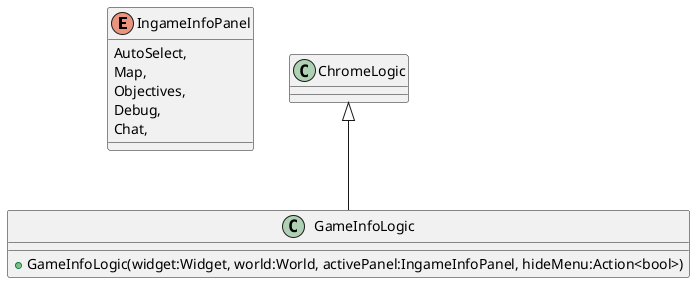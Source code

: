 @startuml
enum IngameInfoPanel {
    AutoSelect,
    Map,
    Objectives,
    Debug,
    Chat,
}
class GameInfoLogic {
    + GameInfoLogic(widget:Widget, world:World, activePanel:IngameInfoPanel, hideMenu:Action<bool>)
}
ChromeLogic <|-- GameInfoLogic
@enduml
